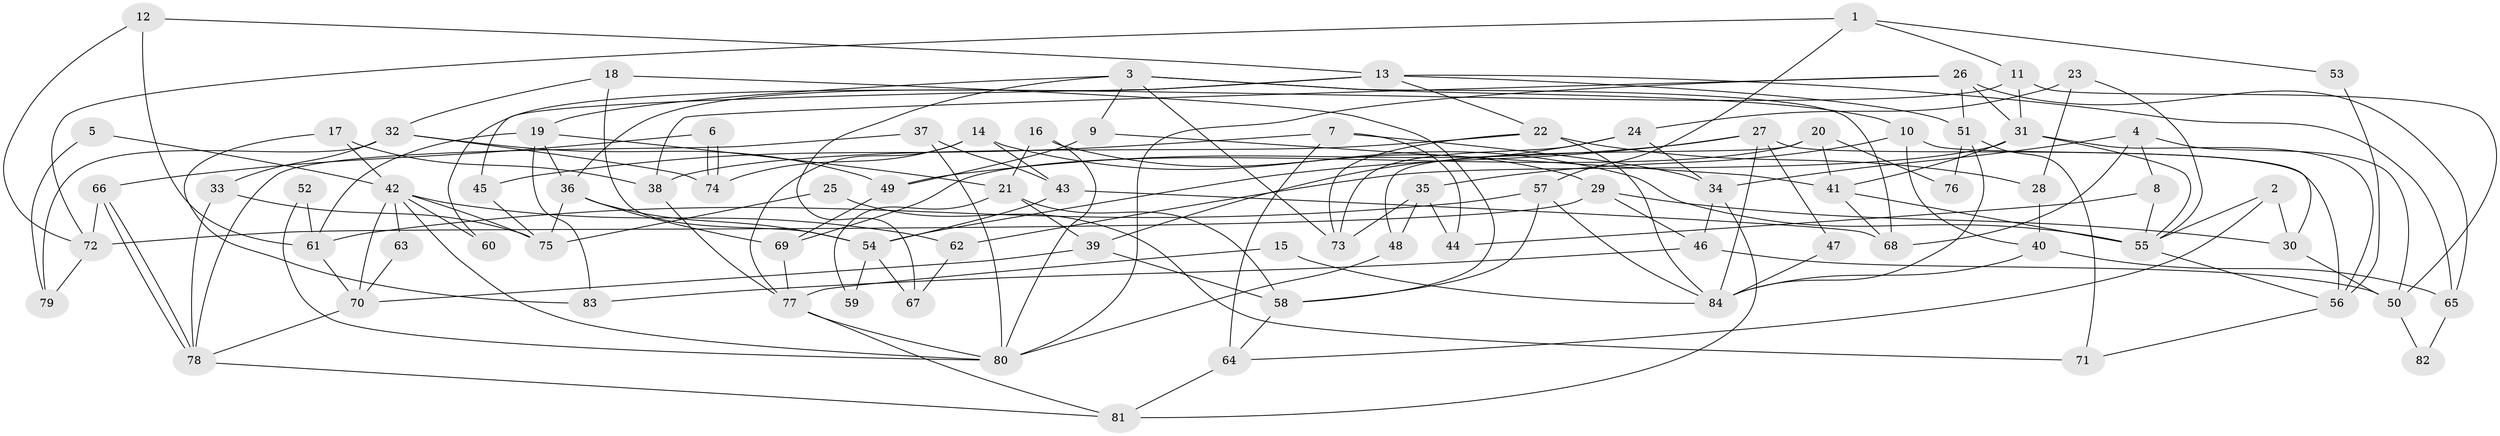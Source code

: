 // Generated by graph-tools (version 1.1) at 2025/36/03/09/25 02:36:25]
// undirected, 84 vertices, 168 edges
graph export_dot {
graph [start="1"]
  node [color=gray90,style=filled];
  1;
  2;
  3;
  4;
  5;
  6;
  7;
  8;
  9;
  10;
  11;
  12;
  13;
  14;
  15;
  16;
  17;
  18;
  19;
  20;
  21;
  22;
  23;
  24;
  25;
  26;
  27;
  28;
  29;
  30;
  31;
  32;
  33;
  34;
  35;
  36;
  37;
  38;
  39;
  40;
  41;
  42;
  43;
  44;
  45;
  46;
  47;
  48;
  49;
  50;
  51;
  52;
  53;
  54;
  55;
  56;
  57;
  58;
  59;
  60;
  61;
  62;
  63;
  64;
  65;
  66;
  67;
  68;
  69;
  70;
  71;
  72;
  73;
  74;
  75;
  76;
  77;
  78;
  79;
  80;
  81;
  82;
  83;
  84;
  1 -- 11;
  1 -- 57;
  1 -- 53;
  1 -- 72;
  2 -- 55;
  2 -- 64;
  2 -- 30;
  3 -- 67;
  3 -- 19;
  3 -- 9;
  3 -- 10;
  3 -- 68;
  3 -- 73;
  4 -- 8;
  4 -- 34;
  4 -- 50;
  4 -- 68;
  5 -- 42;
  5 -- 79;
  6 -- 74;
  6 -- 74;
  6 -- 66;
  7 -- 34;
  7 -- 64;
  7 -- 44;
  7 -- 45;
  8 -- 44;
  8 -- 55;
  9 -- 41;
  9 -- 49;
  10 -- 30;
  10 -- 35;
  10 -- 40;
  11 -- 50;
  11 -- 31;
  11 -- 60;
  12 -- 61;
  12 -- 13;
  12 -- 72;
  13 -- 45;
  13 -- 22;
  13 -- 36;
  13 -- 51;
  13 -- 65;
  14 -- 43;
  14 -- 77;
  14 -- 55;
  14 -- 74;
  15 -- 77;
  15 -- 84;
  16 -- 80;
  16 -- 29;
  16 -- 21;
  17 -- 83;
  17 -- 42;
  17 -- 38;
  18 -- 54;
  18 -- 32;
  18 -- 58;
  19 -- 21;
  19 -- 61;
  19 -- 36;
  19 -- 83;
  20 -- 69;
  20 -- 41;
  20 -- 48;
  20 -- 76;
  21 -- 58;
  21 -- 39;
  21 -- 59;
  22 -- 38;
  22 -- 28;
  22 -- 73;
  22 -- 84;
  23 -- 55;
  23 -- 24;
  23 -- 28;
  24 -- 39;
  24 -- 73;
  24 -- 34;
  25 -- 75;
  25 -- 71;
  26 -- 80;
  26 -- 65;
  26 -- 31;
  26 -- 38;
  26 -- 51;
  27 -- 56;
  27 -- 84;
  27 -- 47;
  27 -- 49;
  27 -- 54;
  28 -- 40;
  29 -- 46;
  29 -- 72;
  29 -- 30;
  30 -- 50;
  31 -- 41;
  31 -- 55;
  31 -- 56;
  31 -- 62;
  32 -- 74;
  32 -- 49;
  32 -- 33;
  32 -- 79;
  33 -- 78;
  33 -- 75;
  34 -- 81;
  34 -- 46;
  35 -- 73;
  35 -- 44;
  35 -- 48;
  36 -- 54;
  36 -- 69;
  36 -- 75;
  37 -- 80;
  37 -- 43;
  37 -- 78;
  38 -- 77;
  39 -- 70;
  39 -- 58;
  40 -- 84;
  40 -- 65;
  41 -- 68;
  41 -- 55;
  42 -- 80;
  42 -- 75;
  42 -- 60;
  42 -- 62;
  42 -- 63;
  42 -- 70;
  43 -- 68;
  43 -- 54;
  45 -- 75;
  46 -- 50;
  46 -- 83;
  47 -- 84;
  48 -- 80;
  49 -- 69;
  50 -- 82;
  51 -- 71;
  51 -- 76;
  51 -- 84;
  52 -- 80;
  52 -- 61;
  53 -- 56;
  54 -- 59;
  54 -- 67;
  55 -- 56;
  56 -- 71;
  57 -- 84;
  57 -- 58;
  57 -- 61;
  58 -- 64;
  61 -- 70;
  62 -- 67;
  63 -- 70;
  64 -- 81;
  65 -- 82;
  66 -- 78;
  66 -- 78;
  66 -- 72;
  69 -- 77;
  70 -- 78;
  72 -- 79;
  77 -- 80;
  77 -- 81;
  78 -- 81;
}
